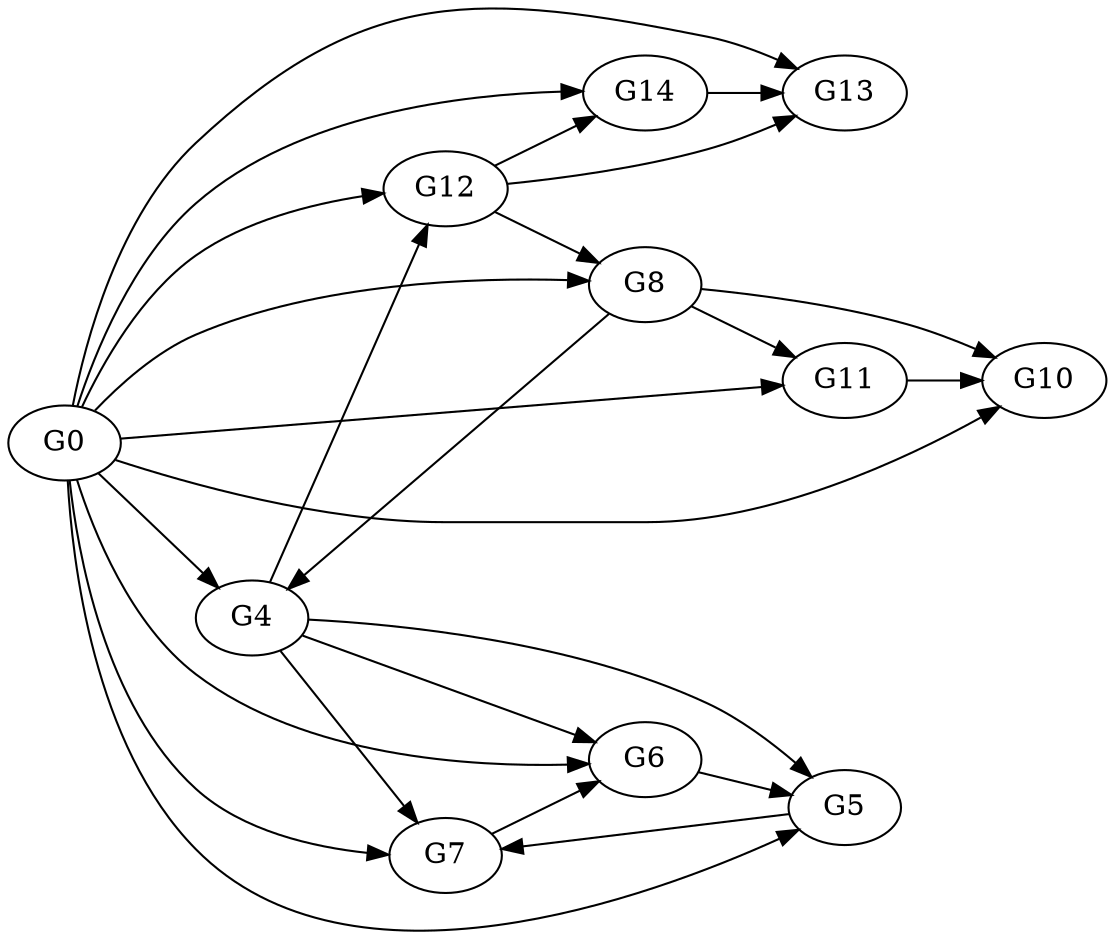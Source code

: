 digraph "Example_1" {
	rankdir=LR;
	"G4";
	"G14";
	"G13";
	"G12";
	"G0";
	"G11";
	"G10";
	"G8";
	"G7";
	"G6";
	"G5";
	"G14" -> "G13";
	"G0" -> "G4";
	"G0" -> "G10";
	"G0" -> "G5";
	"G0" -> "G11";
	"G0" -> "G12";
	"G4" -> "G5";
	"G4" -> "G6";
	"G4" -> "G7";
	"G0" -> "G8";
	"G8" -> "G11";
	"G8" -> "G4";
	"G11" -> "G10";
	"G12" -> "G8";
	"G12" -> "G13";
	"G12" -> "G14";
	"G0" -> "G6";
	"G0" -> "G7";
	"G0" -> "G13";
	"G0" -> "G14";
	"G5" -> "G7";
	"G4" -> "G12";
	"G6" -> "G5";
	"G7" -> "G6";
	"G8" -> "G10";
}